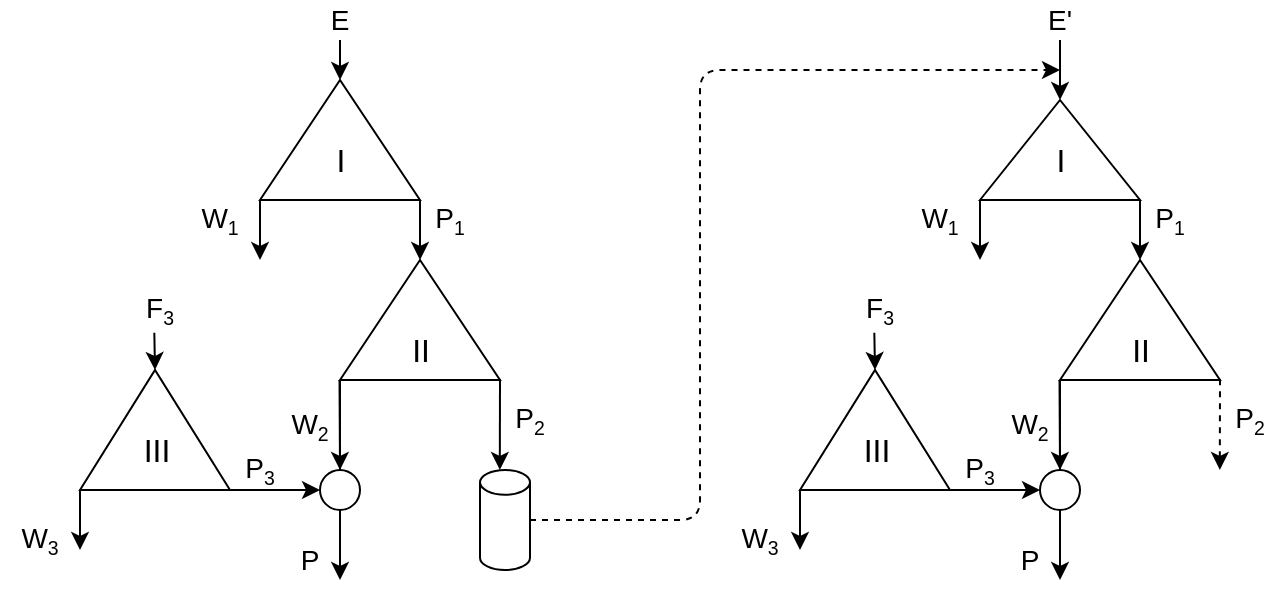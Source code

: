 <mxfile>
    <diagram id="Ya26RM2jLfSZvfDS5EGe" name="Page-1">
        <mxGraphModel dx="716" dy="477" grid="1" gridSize="10" guides="1" tooltips="1" connect="1" arrows="1" fold="1" page="1" pageScale="1" pageWidth="827" pageHeight="1169" math="0" shadow="0">
            <root>
                <mxCell id="0"/>
                <mxCell id="1" parent="0"/>
                <mxCell id="61" value="" style="endArrow=classic;html=1;" edge="1" parent="1">
                    <mxGeometry width="50" height="50" relative="1" as="geometry">
                        <mxPoint x="180" y="315" as="sourcePoint"/>
                        <mxPoint x="180" y="335.0" as="targetPoint"/>
                    </mxGeometry>
                </mxCell>
                <mxCell id="62" value="" style="endArrow=classic;html=1;" edge="1" parent="1">
                    <mxGeometry width="50" height="50" relative="1" as="geometry">
                        <mxPoint x="140" y="395.0" as="sourcePoint"/>
                        <mxPoint x="140" y="425.0" as="targetPoint"/>
                    </mxGeometry>
                </mxCell>
                <mxCell id="63" value="" style="triangle;whiteSpace=wrap;html=1;rotation=-90;" vertex="1" parent="1">
                    <mxGeometry x="150" y="325" width="60" height="80" as="geometry"/>
                </mxCell>
                <mxCell id="64" value="" style="endArrow=classic;html=1;exitX=0;exitY=0;exitDx=0;exitDy=0;" edge="1" parent="1" source="68">
                    <mxGeometry width="50" height="50" relative="1" as="geometry">
                        <mxPoint x="220" y="375.0" as="sourcePoint"/>
                        <mxPoint x="220" y="425.0" as="targetPoint"/>
                    </mxGeometry>
                </mxCell>
                <mxCell id="65" value="" style="triangle;whiteSpace=wrap;html=1;rotation=-90;" vertex="1" parent="1">
                    <mxGeometry x="190" y="415" width="60" height="80" as="geometry"/>
                </mxCell>
                <mxCell id="66" value="&lt;font style=&quot;font-size: 14px&quot;&gt;E&lt;/font&gt;" style="text;html=1;strokeColor=none;fillColor=none;align=center;verticalAlign=middle;whiteSpace=wrap;rounded=0;" vertex="1" parent="1">
                    <mxGeometry x="160" y="295" width="40" height="20" as="geometry"/>
                </mxCell>
                <mxCell id="67" value="&lt;font style=&quot;font-size: 14px&quot;&gt;W&lt;/font&gt;&lt;font style=&quot;font-size: 11.667px&quot;&gt;&lt;sub&gt;1&lt;/sub&gt;&lt;/font&gt;" style="text;html=1;strokeColor=none;fillColor=none;align=center;verticalAlign=middle;whiteSpace=wrap;rounded=0;" vertex="1" parent="1">
                    <mxGeometry x="100" y="395" width="40" height="20" as="geometry"/>
                </mxCell>
                <mxCell id="68" value="&lt;font style=&quot;font-size: 14px&quot;&gt;P&lt;/font&gt;&lt;font style=&quot;font-size: 11.667px&quot;&gt;&lt;sub&gt;1&lt;/sub&gt;&lt;/font&gt;" style="text;html=1;strokeColor=none;fillColor=none;align=center;verticalAlign=middle;whiteSpace=wrap;rounded=0;" vertex="1" parent="1">
                    <mxGeometry x="220" y="395" width="30" height="20" as="geometry"/>
                </mxCell>
                <mxCell id="69" value="" style="endArrow=classic;html=1;entryX=0.5;entryY=0;entryDx=0;entryDy=0;" edge="1" parent="1" target="78">
                    <mxGeometry width="50" height="50" relative="1" as="geometry">
                        <mxPoint x="179.76" y="485.0" as="sourcePoint"/>
                        <mxPoint x="180" y="505.0" as="targetPoint"/>
                    </mxGeometry>
                </mxCell>
                <mxCell id="70" value="" style="endArrow=classic;html=1;entryX=0;entryY=0.5;entryDx=0;entryDy=0;" edge="1" parent="1" target="78">
                    <mxGeometry width="50" height="50" relative="1" as="geometry">
                        <mxPoint x="110" y="540" as="sourcePoint"/>
                        <mxPoint x="180" y="515" as="targetPoint"/>
                    </mxGeometry>
                </mxCell>
                <mxCell id="71" value="" style="endArrow=classic;html=1;" edge="1" parent="1">
                    <mxGeometry width="50" height="50" relative="1" as="geometry">
                        <mxPoint x="50" y="540" as="sourcePoint"/>
                        <mxPoint x="50" y="570" as="targetPoint"/>
                    </mxGeometry>
                </mxCell>
                <mxCell id="72" value="&lt;span style=&quot;font-size: 16px&quot;&gt;&lt;br&gt;&lt;/span&gt;" style="triangle;whiteSpace=wrap;html=1;rotation=-90;" vertex="1" parent="1">
                    <mxGeometry x="57.5" y="472.5" width="60" height="75" as="geometry"/>
                </mxCell>
                <mxCell id="73" value="&lt;font style=&quot;font-size: 14px&quot;&gt;F&lt;/font&gt;&lt;font style=&quot;font-size: 11.667px&quot;&gt;&lt;sub&gt;3&lt;/sub&gt;&lt;/font&gt;" style="text;html=1;strokeColor=none;fillColor=none;align=center;verticalAlign=middle;whiteSpace=wrap;rounded=0;" vertex="1" parent="1">
                    <mxGeometry x="70" y="440" width="40" height="20" as="geometry"/>
                </mxCell>
                <mxCell id="74" value="&lt;font style=&quot;font-size: 14px&quot;&gt;W&lt;/font&gt;&lt;font style=&quot;font-size: 11.667px&quot;&gt;&lt;sub&gt;3&lt;/sub&gt;&lt;/font&gt;" style="text;html=1;strokeColor=none;fillColor=none;align=center;verticalAlign=middle;whiteSpace=wrap;rounded=0;" vertex="1" parent="1">
                    <mxGeometry x="10" y="555" width="40" height="20" as="geometry"/>
                </mxCell>
                <mxCell id="75" value="" style="endArrow=classic;html=1;" edge="1" parent="1">
                    <mxGeometry width="50" height="50" relative="1" as="geometry">
                        <mxPoint x="180" y="485" as="sourcePoint"/>
                        <mxPoint x="180" y="585" as="targetPoint"/>
                        <Array as="points">
                            <mxPoint x="179.89" y="485"/>
                        </Array>
                    </mxGeometry>
                </mxCell>
                <mxCell id="76" value="" style="endArrow=classic;html=1;entryX=0.396;entryY=-0.001;entryDx=0;entryDy=0;entryPerimeter=0;" edge="1" parent="1" target="86">
                    <mxGeometry width="50" height="50" relative="1" as="geometry">
                        <mxPoint x="260" y="484.66" as="sourcePoint"/>
                        <mxPoint x="260" y="515" as="targetPoint"/>
                    </mxGeometry>
                </mxCell>
                <mxCell id="77" value="&lt;font style=&quot;font-size: 14px&quot;&gt;P&lt;/font&gt;&lt;font style=&quot;font-size: 11.667px&quot;&gt;&lt;sub&gt;2&lt;/sub&gt;&lt;/font&gt;" style="text;html=1;strokeColor=none;fillColor=none;align=center;verticalAlign=middle;whiteSpace=wrap;rounded=0;" vertex="1" parent="1">
                    <mxGeometry x="270" y="470" width="10" height="70" as="geometry"/>
                </mxCell>
                <mxCell id="78" value="" style="ellipse;whiteSpace=wrap;html=1;aspect=fixed;" vertex="1" parent="1">
                    <mxGeometry x="170" y="530" width="20" height="20" as="geometry"/>
                </mxCell>
                <mxCell id="79" value="" style="endArrow=classic;html=1;entryX=1;entryY=0.5;entryDx=0;entryDy=0;exitX=0.429;exitY=1.068;exitDx=0;exitDy=0;exitPerimeter=0;" edge="1" parent="1" source="73" target="72">
                    <mxGeometry width="50" height="50" relative="1" as="geometry">
                        <mxPoint x="90" y="465" as="sourcePoint"/>
                        <mxPoint x="329.71" y="510" as="targetPoint"/>
                    </mxGeometry>
                </mxCell>
                <mxCell id="80" value="&lt;font style=&quot;font-size: 14px&quot;&gt;P&lt;/font&gt;" style="text;html=1;strokeColor=none;fillColor=none;align=center;verticalAlign=middle;whiteSpace=wrap;rounded=0;" vertex="1" parent="1">
                    <mxGeometry x="145" y="565" width="40" height="20" as="geometry"/>
                </mxCell>
                <mxCell id="81" value="&lt;font style=&quot;font-size: 14px&quot;&gt;W&lt;/font&gt;&lt;font style=&quot;font-size: 11.667px&quot;&gt;&lt;sub&gt;2&lt;/sub&gt;&lt;/font&gt;" style="text;html=1;strokeColor=none;fillColor=none;align=center;verticalAlign=middle;whiteSpace=wrap;rounded=0;" vertex="1" parent="1">
                    <mxGeometry x="140" y="495" width="50" height="25" as="geometry"/>
                </mxCell>
                <mxCell id="82" value="I" style="text;html=1;align=center;verticalAlign=middle;resizable=0;points=[];autosize=1;strokeColor=none;fillColor=none;fontSize=16;" vertex="1" parent="1">
                    <mxGeometry x="170" y="365" width="20" height="20" as="geometry"/>
                </mxCell>
                <mxCell id="83" value="II" style="text;html=1;align=center;verticalAlign=middle;resizable=0;points=[];autosize=1;strokeColor=none;fillColor=none;fontSize=16;" vertex="1" parent="1">
                    <mxGeometry x="210" y="460" width="20" height="20" as="geometry"/>
                </mxCell>
                <mxCell id="84" value="III" style="text;html=1;align=center;verticalAlign=middle;resizable=0;points=[];autosize=1;strokeColor=none;fillColor=none;fontSize=16;" vertex="1" parent="1">
                    <mxGeometry x="72.5" y="510" width="30" height="20" as="geometry"/>
                </mxCell>
                <mxCell id="85" value="&lt;font style=&quot;font-size: 14px&quot;&gt;P&lt;/font&gt;&lt;font style=&quot;font-size: 11.667px&quot;&gt;&lt;sub&gt;3&lt;/sub&gt;&lt;/font&gt;" style="text;html=1;strokeColor=none;fillColor=none;align=center;verticalAlign=middle;whiteSpace=wrap;rounded=0;" vertex="1" parent="1">
                    <mxGeometry x="120" y="520" width="40" height="20" as="geometry"/>
                </mxCell>
                <mxCell id="86" value="" style="shape=cylinder3;whiteSpace=wrap;html=1;boundedLbl=1;backgroundOutline=1;size=6.18;" vertex="1" parent="1">
                    <mxGeometry x="250" y="530" width="25" height="50" as="geometry"/>
                </mxCell>
                <mxCell id="88" value="" style="edgeStyle=elbowEdgeStyle;elbow=horizontal;endArrow=classic;html=1;dashed=1;exitX=1;exitY=0.5;exitDx=0;exitDy=0;exitPerimeter=0;" edge="1" parent="1">
                    <mxGeometry width="50" height="50" relative="1" as="geometry">
                        <mxPoint x="275" y="555" as="sourcePoint"/>
                        <mxPoint x="540" y="330" as="targetPoint"/>
                        <Array as="points">
                            <mxPoint x="360" y="440"/>
                        </Array>
                    </mxGeometry>
                </mxCell>
                <mxCell id="89" value="" style="endArrow=classic;html=1;entryX=1;entryY=0.5;entryDx=0;entryDy=0;" edge="1" parent="1" target="91">
                    <mxGeometry width="50" height="50" relative="1" as="geometry">
                        <mxPoint x="540" y="315" as="sourcePoint"/>
                        <mxPoint x="540" y="340" as="targetPoint"/>
                    </mxGeometry>
                </mxCell>
                <mxCell id="90" value="" style="endArrow=classic;html=1;" edge="1" parent="1">
                    <mxGeometry width="50" height="50" relative="1" as="geometry">
                        <mxPoint x="500" y="395" as="sourcePoint"/>
                        <mxPoint x="500" y="425" as="targetPoint"/>
                    </mxGeometry>
                </mxCell>
                <mxCell id="91" value="" style="triangle;whiteSpace=wrap;html=1;rotation=-90;" vertex="1" parent="1">
                    <mxGeometry x="515" y="330" width="50" height="80" as="geometry"/>
                </mxCell>
                <mxCell id="92" value="" style="endArrow=classic;html=1;exitX=0;exitY=0;exitDx=0;exitDy=0;" edge="1" parent="1" source="96">
                    <mxGeometry width="50" height="50" relative="1" as="geometry">
                        <mxPoint x="580" y="375.0" as="sourcePoint"/>
                        <mxPoint x="580" y="425" as="targetPoint"/>
                    </mxGeometry>
                </mxCell>
                <mxCell id="93" value="" style="triangle;whiteSpace=wrap;html=1;rotation=-90;" vertex="1" parent="1">
                    <mxGeometry x="550" y="415" width="60" height="80" as="geometry"/>
                </mxCell>
                <mxCell id="94" value="&lt;font style=&quot;font-size: 14px&quot;&gt;E'&lt;/font&gt;" style="text;html=1;strokeColor=none;fillColor=none;align=center;verticalAlign=middle;whiteSpace=wrap;rounded=0;" vertex="1" parent="1">
                    <mxGeometry x="520" y="295" width="40" height="20" as="geometry"/>
                </mxCell>
                <mxCell id="95" value="&lt;font style=&quot;font-size: 14px&quot;&gt;W&lt;/font&gt;&lt;font style=&quot;font-size: 11.667px&quot;&gt;&lt;sub&gt;1&lt;/sub&gt;&lt;/font&gt;" style="text;html=1;strokeColor=none;fillColor=none;align=center;verticalAlign=middle;whiteSpace=wrap;rounded=0;" vertex="1" parent="1">
                    <mxGeometry x="460" y="395" width="40" height="20" as="geometry"/>
                </mxCell>
                <mxCell id="96" value="&lt;font style=&quot;font-size: 14px&quot;&gt;P&lt;/font&gt;&lt;font style=&quot;font-size: 11.667px&quot;&gt;&lt;sub&gt;1&lt;/sub&gt;&lt;/font&gt;" style="text;html=1;strokeColor=none;fillColor=none;align=center;verticalAlign=middle;whiteSpace=wrap;rounded=0;" vertex="1" parent="1">
                    <mxGeometry x="580" y="395" width="30" height="20" as="geometry"/>
                </mxCell>
                <mxCell id="97" value="" style="endArrow=classic;html=1;entryX=0.5;entryY=0;entryDx=0;entryDy=0;" edge="1" parent="1" target="106">
                    <mxGeometry width="50" height="50" relative="1" as="geometry">
                        <mxPoint x="539.76" y="485" as="sourcePoint"/>
                        <mxPoint x="540" y="505.0" as="targetPoint"/>
                    </mxGeometry>
                </mxCell>
                <mxCell id="98" value="" style="endArrow=classic;html=1;entryX=0;entryY=0.5;entryDx=0;entryDy=0;" edge="1" parent="1" target="106">
                    <mxGeometry width="50" height="50" relative="1" as="geometry">
                        <mxPoint x="470" y="540" as="sourcePoint"/>
                        <mxPoint x="540" y="515" as="targetPoint"/>
                    </mxGeometry>
                </mxCell>
                <mxCell id="99" value="" style="endArrow=classic;html=1;" edge="1" parent="1">
                    <mxGeometry width="50" height="50" relative="1" as="geometry">
                        <mxPoint x="410" y="540" as="sourcePoint"/>
                        <mxPoint x="410" y="570" as="targetPoint"/>
                    </mxGeometry>
                </mxCell>
                <mxCell id="100" value="&lt;span style=&quot;font-size: 16px&quot;&gt;&lt;br&gt;&lt;/span&gt;" style="triangle;whiteSpace=wrap;html=1;rotation=-90;" vertex="1" parent="1">
                    <mxGeometry x="417.5" y="472.5" width="60" height="75" as="geometry"/>
                </mxCell>
                <mxCell id="101" value="&lt;font style=&quot;font-size: 14px&quot;&gt;F&lt;/font&gt;&lt;font style=&quot;font-size: 11.667px&quot;&gt;&lt;sub&gt;3&lt;/sub&gt;&lt;/font&gt;" style="text;html=1;strokeColor=none;fillColor=none;align=center;verticalAlign=middle;whiteSpace=wrap;rounded=0;" vertex="1" parent="1">
                    <mxGeometry x="430" y="440" width="40" height="20" as="geometry"/>
                </mxCell>
                <mxCell id="102" value="&lt;font style=&quot;font-size: 14px&quot;&gt;W&lt;/font&gt;&lt;font style=&quot;font-size: 11.667px&quot;&gt;&lt;sub&gt;3&lt;/sub&gt;&lt;/font&gt;" style="text;html=1;strokeColor=none;fillColor=none;align=center;verticalAlign=middle;whiteSpace=wrap;rounded=0;" vertex="1" parent="1">
                    <mxGeometry x="370" y="555" width="40" height="20" as="geometry"/>
                </mxCell>
                <mxCell id="103" value="" style="endArrow=classic;html=1;" edge="1" parent="1">
                    <mxGeometry width="50" height="50" relative="1" as="geometry">
                        <mxPoint x="540" y="485" as="sourcePoint"/>
                        <mxPoint x="540" y="585" as="targetPoint"/>
                        <Array as="points">
                            <mxPoint x="539.89" y="485"/>
                        </Array>
                    </mxGeometry>
                </mxCell>
                <mxCell id="104" value="" style="endArrow=classic;html=1;entryX=0.396;entryY=-0.001;entryDx=0;entryDy=0;entryPerimeter=0;dashed=1;" edge="1" parent="1">
                    <mxGeometry width="50" height="50" relative="1" as="geometry">
                        <mxPoint x="620" y="484.66" as="sourcePoint"/>
                        <mxPoint x="619.9" y="529.95" as="targetPoint"/>
                    </mxGeometry>
                </mxCell>
                <mxCell id="105" value="&lt;font style=&quot;font-size: 14px&quot;&gt;P&lt;/font&gt;&lt;font style=&quot;font-size: 11.667px&quot;&gt;&lt;sub&gt;2&lt;/sub&gt;&lt;/font&gt;" style="text;html=1;strokeColor=none;fillColor=none;align=center;verticalAlign=middle;whiteSpace=wrap;rounded=0;" vertex="1" parent="1">
                    <mxGeometry x="630" y="470" width="10" height="70" as="geometry"/>
                </mxCell>
                <mxCell id="106" value="" style="ellipse;whiteSpace=wrap;html=1;aspect=fixed;" vertex="1" parent="1">
                    <mxGeometry x="530" y="530" width="20" height="20" as="geometry"/>
                </mxCell>
                <mxCell id="107" value="" style="endArrow=classic;html=1;entryX=1;entryY=0.5;entryDx=0;entryDy=0;exitX=0.429;exitY=1.068;exitDx=0;exitDy=0;exitPerimeter=0;" edge="1" parent="1" source="101" target="100">
                    <mxGeometry width="50" height="50" relative="1" as="geometry">
                        <mxPoint x="450" y="465" as="sourcePoint"/>
                        <mxPoint x="689.71" y="510" as="targetPoint"/>
                    </mxGeometry>
                </mxCell>
                <mxCell id="108" value="&lt;font style=&quot;font-size: 14px&quot;&gt;P&lt;/font&gt;" style="text;html=1;strokeColor=none;fillColor=none;align=center;verticalAlign=middle;whiteSpace=wrap;rounded=0;" vertex="1" parent="1">
                    <mxGeometry x="505" y="565" width="40" height="20" as="geometry"/>
                </mxCell>
                <mxCell id="109" value="&lt;font style=&quot;font-size: 14px&quot;&gt;W&lt;/font&gt;&lt;font style=&quot;font-size: 11.667px&quot;&gt;&lt;sub&gt;2&lt;/sub&gt;&lt;/font&gt;" style="text;html=1;strokeColor=none;fillColor=none;align=center;verticalAlign=middle;whiteSpace=wrap;rounded=0;" vertex="1" parent="1">
                    <mxGeometry x="500" y="495" width="50" height="25" as="geometry"/>
                </mxCell>
                <mxCell id="110" value="I" style="text;html=1;align=center;verticalAlign=middle;resizable=0;points=[];autosize=1;strokeColor=none;fillColor=none;fontSize=16;" vertex="1" parent="1">
                    <mxGeometry x="530" y="365" width="20" height="20" as="geometry"/>
                </mxCell>
                <mxCell id="111" value="II" style="text;html=1;align=center;verticalAlign=middle;resizable=0;points=[];autosize=1;strokeColor=none;fillColor=none;fontSize=16;" vertex="1" parent="1">
                    <mxGeometry x="570" y="460" width="20" height="20" as="geometry"/>
                </mxCell>
                <mxCell id="112" value="III" style="text;html=1;align=center;verticalAlign=middle;resizable=0;points=[];autosize=1;strokeColor=none;fillColor=none;fontSize=16;" vertex="1" parent="1">
                    <mxGeometry x="432.5" y="510" width="30" height="20" as="geometry"/>
                </mxCell>
                <mxCell id="113" value="&lt;font style=&quot;font-size: 14px&quot;&gt;P&lt;/font&gt;&lt;font style=&quot;font-size: 11.667px&quot;&gt;&lt;sub&gt;3&lt;/sub&gt;&lt;/font&gt;" style="text;html=1;strokeColor=none;fillColor=none;align=center;verticalAlign=middle;whiteSpace=wrap;rounded=0;" vertex="1" parent="1">
                    <mxGeometry x="480" y="520" width="40" height="20" as="geometry"/>
                </mxCell>
            </root>
        </mxGraphModel>
    </diagram>
</mxfile>